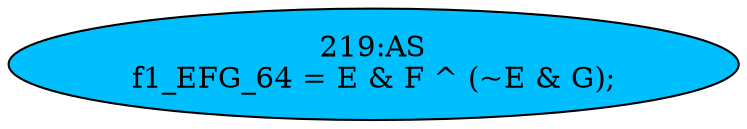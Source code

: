 strict digraph "" {
	node [label="\N"];
	"219:AS"	 [ast="<pyverilog.vparser.ast.Assign object at 0x7f65e4bcd910>",
		def_var="['f1_EFG_64']",
		fillcolor=deepskyblue,
		label="219:AS
f1_EFG_64 = E & F ^ (~E & G);",
		statements="[]",
		style=filled,
		typ=Assign,
		use_var="['E', 'F', 'E', 'G']"];
}
